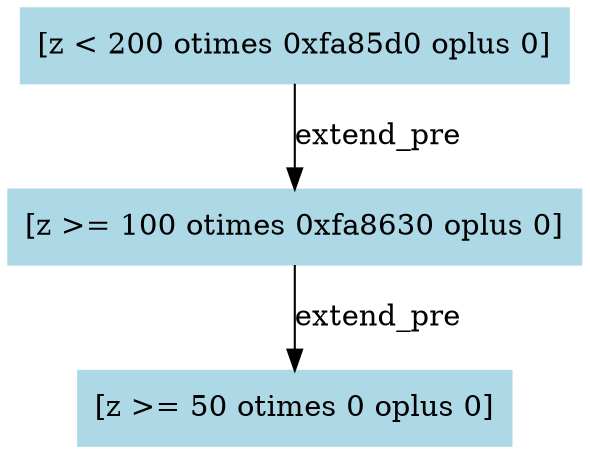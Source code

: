 digraph "[x := x - 3]" {
"0xfa8360" [label="[z < 200 otimes 0xfa85d0 oplus 0]", color=lightblue,style=filled,shape=box]
"0xfa8360" -> "0xfa85d0" [label=extend_pre,color=black]
"0xfa85d0" [label="[z >= 100 otimes 0xfa8630 oplus 0]", color=lightblue,style=filled,shape=box]
"0xfa85d0" -> "0xfa8630" [label=extend_pre,color=black]
"0xfa8630" [label="[z >= 50 otimes 0 oplus 0]", color=lightblue,style=filled,shape=box]
}


